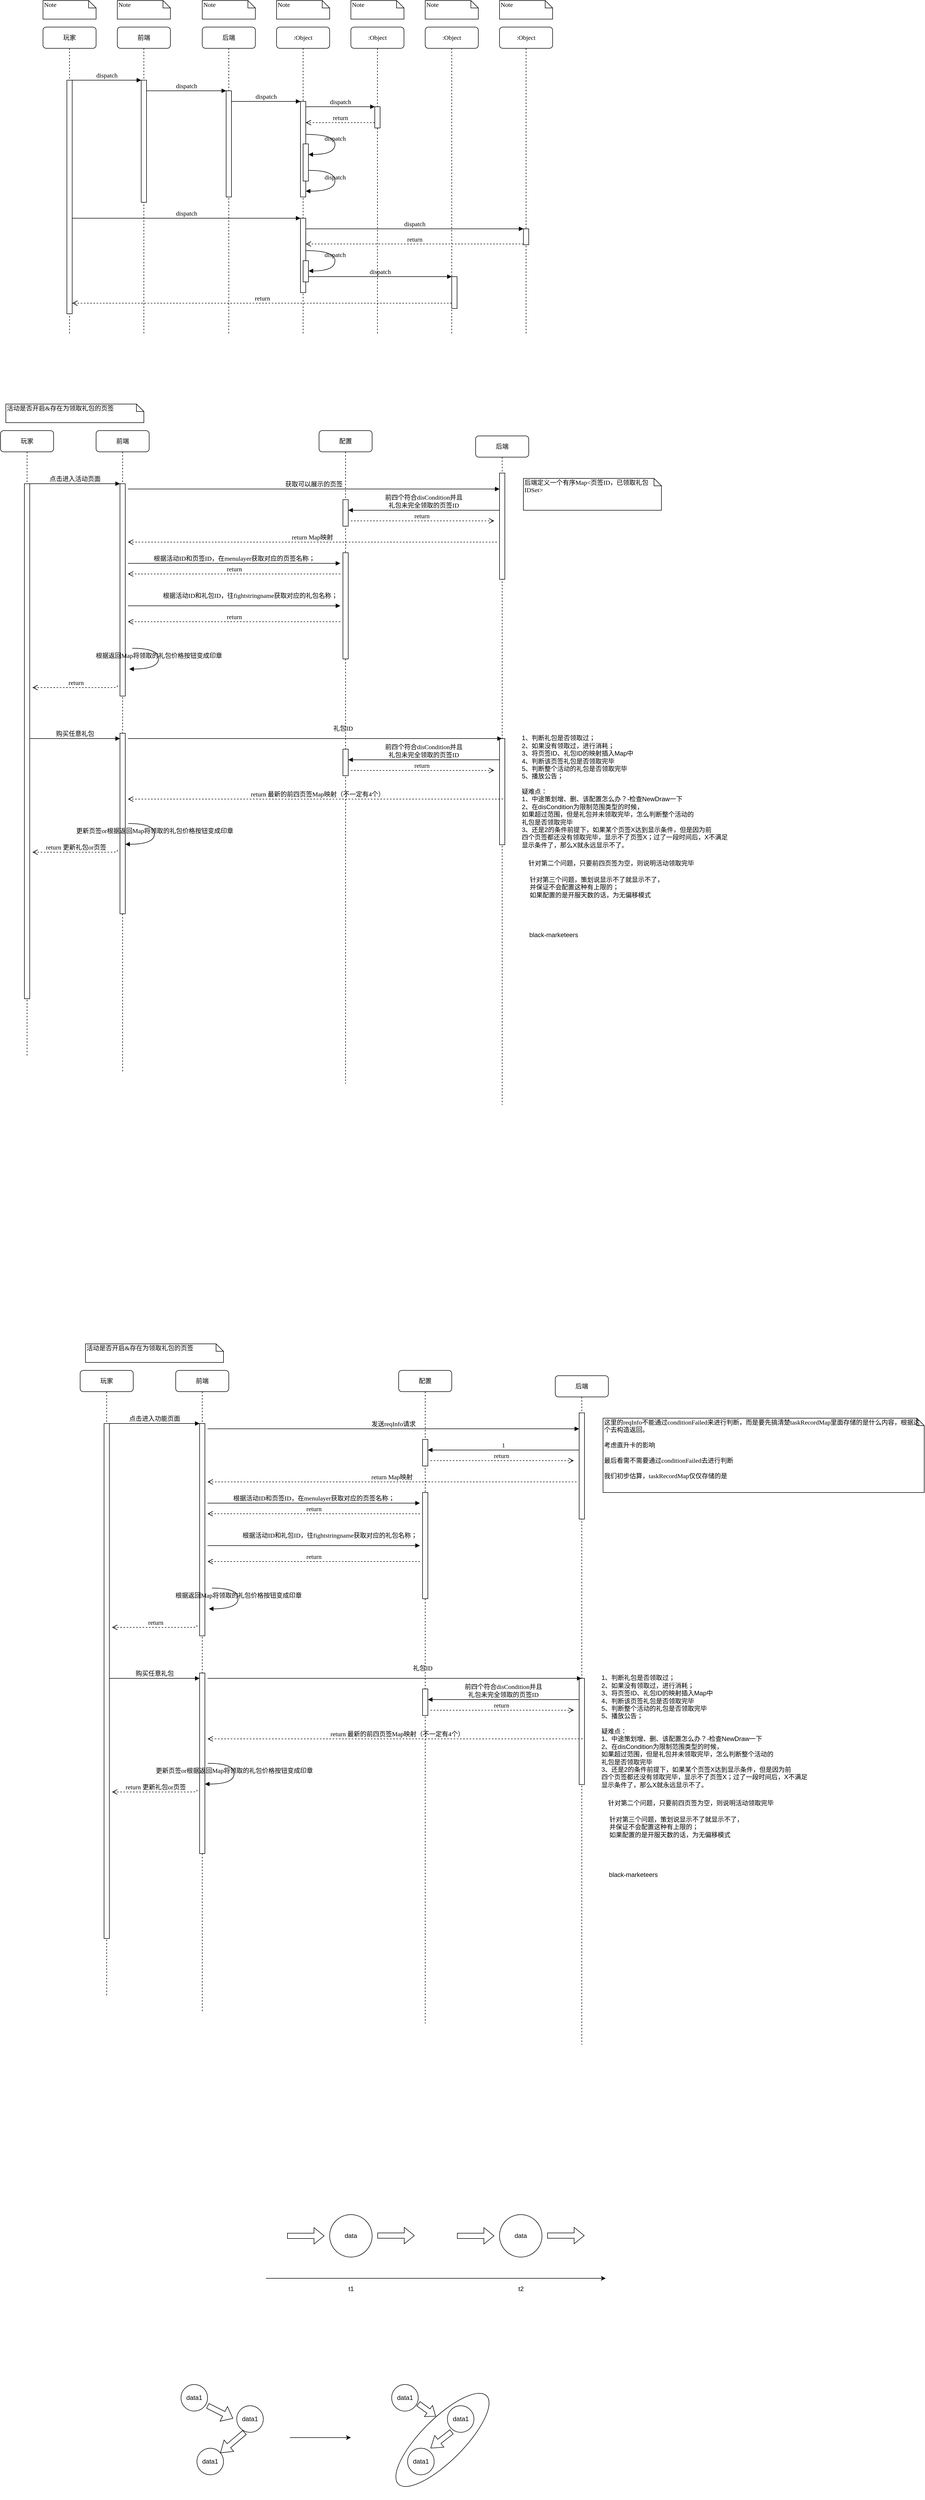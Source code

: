 <mxfile version="21.0.6" type="github">
  <diagram name="Page-1" id="13e1069c-82ec-6db2-03f1-153e76fe0fe0">
    <mxGraphModel dx="1434" dy="764" grid="1" gridSize="10" guides="1" tooltips="1" connect="1" arrows="1" fold="1" page="1" pageScale="1" pageWidth="1100" pageHeight="850" background="none" math="0" shadow="0">
      <root>
        <mxCell id="0" />
        <mxCell id="1" parent="0" />
        <mxCell id="7baba1c4bc27f4b0-2" value="前端" style="shape=umlLifeline;perimeter=lifelinePerimeter;whiteSpace=wrap;html=1;container=1;collapsible=0;recursiveResize=0;outlineConnect=0;rounded=1;shadow=0;comic=0;labelBackgroundColor=none;strokeWidth=1;fontFamily=Verdana;fontSize=12;align=center;" parent="1" vertex="1">
          <mxGeometry x="240" y="80" width="100" height="580" as="geometry" />
        </mxCell>
        <mxCell id="7baba1c4bc27f4b0-10" value="" style="html=1;points=[];perimeter=orthogonalPerimeter;rounded=0;shadow=0;comic=0;labelBackgroundColor=none;strokeWidth=1;fontFamily=Verdana;fontSize=12;align=center;" parent="7baba1c4bc27f4b0-2" vertex="1">
          <mxGeometry x="45" y="100" width="10" height="230" as="geometry" />
        </mxCell>
        <mxCell id="7baba1c4bc27f4b0-3" value="后端" style="shape=umlLifeline;perimeter=lifelinePerimeter;whiteSpace=wrap;html=1;container=1;collapsible=0;recursiveResize=0;outlineConnect=0;rounded=1;shadow=0;comic=0;labelBackgroundColor=none;strokeWidth=1;fontFamily=Verdana;fontSize=12;align=center;" parent="1" vertex="1">
          <mxGeometry x="400" y="80" width="100" height="580" as="geometry" />
        </mxCell>
        <mxCell id="7baba1c4bc27f4b0-13" value="" style="html=1;points=[];perimeter=orthogonalPerimeter;rounded=0;shadow=0;comic=0;labelBackgroundColor=none;strokeWidth=1;fontFamily=Verdana;fontSize=12;align=center;" parent="7baba1c4bc27f4b0-3" vertex="1">
          <mxGeometry x="45" y="120" width="10" height="200" as="geometry" />
        </mxCell>
        <mxCell id="7baba1c4bc27f4b0-4" value=":Object" style="shape=umlLifeline;perimeter=lifelinePerimeter;whiteSpace=wrap;html=1;container=1;collapsible=0;recursiveResize=0;outlineConnect=0;rounded=1;shadow=0;comic=0;labelBackgroundColor=none;strokeWidth=1;fontFamily=Verdana;fontSize=12;align=center;" parent="1" vertex="1">
          <mxGeometry x="540" y="80" width="100" height="580" as="geometry" />
        </mxCell>
        <mxCell id="7baba1c4bc27f4b0-5" value=":Object" style="shape=umlLifeline;perimeter=lifelinePerimeter;whiteSpace=wrap;html=1;container=1;collapsible=0;recursiveResize=0;outlineConnect=0;rounded=1;shadow=0;comic=0;labelBackgroundColor=none;strokeWidth=1;fontFamily=Verdana;fontSize=12;align=center;" parent="1" vertex="1">
          <mxGeometry x="680" y="80" width="100" height="580" as="geometry" />
        </mxCell>
        <mxCell id="7baba1c4bc27f4b0-6" value=":Object" style="shape=umlLifeline;perimeter=lifelinePerimeter;whiteSpace=wrap;html=1;container=1;collapsible=0;recursiveResize=0;outlineConnect=0;rounded=1;shadow=0;comic=0;labelBackgroundColor=none;strokeWidth=1;fontFamily=Verdana;fontSize=12;align=center;" parent="1" vertex="1">
          <mxGeometry x="820" y="80" width="100" height="580" as="geometry" />
        </mxCell>
        <mxCell id="7baba1c4bc27f4b0-7" value=":Object" style="shape=umlLifeline;perimeter=lifelinePerimeter;whiteSpace=wrap;html=1;container=1;collapsible=0;recursiveResize=0;outlineConnect=0;rounded=1;shadow=0;comic=0;labelBackgroundColor=none;strokeWidth=1;fontFamily=Verdana;fontSize=12;align=center;" parent="1" vertex="1">
          <mxGeometry x="960" y="80" width="100" height="580" as="geometry" />
        </mxCell>
        <mxCell id="7baba1c4bc27f4b0-8" value="玩家" style="shape=umlLifeline;perimeter=lifelinePerimeter;whiteSpace=wrap;html=1;container=1;collapsible=0;recursiveResize=0;outlineConnect=0;rounded=1;shadow=0;comic=0;labelBackgroundColor=none;strokeWidth=1;fontFamily=Verdana;fontSize=12;align=center;" parent="1" vertex="1">
          <mxGeometry x="100" y="80" width="100" height="580" as="geometry" />
        </mxCell>
        <mxCell id="7baba1c4bc27f4b0-9" value="" style="html=1;points=[];perimeter=orthogonalPerimeter;rounded=0;shadow=0;comic=0;labelBackgroundColor=none;strokeWidth=1;fontFamily=Verdana;fontSize=12;align=center;" parent="7baba1c4bc27f4b0-8" vertex="1">
          <mxGeometry x="45" y="100" width="10" height="440" as="geometry" />
        </mxCell>
        <mxCell id="7baba1c4bc27f4b0-16" value="" style="html=1;points=[];perimeter=orthogonalPerimeter;rounded=0;shadow=0;comic=0;labelBackgroundColor=none;strokeWidth=1;fontFamily=Verdana;fontSize=12;align=center;" parent="1" vertex="1">
          <mxGeometry x="585" y="220" width="10" height="180" as="geometry" />
        </mxCell>
        <mxCell id="7baba1c4bc27f4b0-17" value="dispatch" style="html=1;verticalAlign=bottom;endArrow=block;labelBackgroundColor=none;fontFamily=Verdana;fontSize=12;edgeStyle=elbowEdgeStyle;elbow=vertical;" parent="1" source="7baba1c4bc27f4b0-13" target="7baba1c4bc27f4b0-16" edge="1">
          <mxGeometry relative="1" as="geometry">
            <mxPoint x="510" y="220" as="sourcePoint" />
            <Array as="points">
              <mxPoint x="460" y="220" />
            </Array>
          </mxGeometry>
        </mxCell>
        <mxCell id="7baba1c4bc27f4b0-19" value="" style="html=1;points=[];perimeter=orthogonalPerimeter;rounded=0;shadow=0;comic=0;labelBackgroundColor=none;strokeWidth=1;fontFamily=Verdana;fontSize=12;align=center;" parent="1" vertex="1">
          <mxGeometry x="725" y="230" width="10" height="40" as="geometry" />
        </mxCell>
        <mxCell id="7baba1c4bc27f4b0-20" value="dispatch" style="html=1;verticalAlign=bottom;endArrow=block;entryX=0;entryY=0;labelBackgroundColor=none;fontFamily=Verdana;fontSize=12;edgeStyle=elbowEdgeStyle;elbow=vertical;" parent="1" source="7baba1c4bc27f4b0-16" target="7baba1c4bc27f4b0-19" edge="1">
          <mxGeometry relative="1" as="geometry">
            <mxPoint x="650" y="230" as="sourcePoint" />
          </mxGeometry>
        </mxCell>
        <mxCell id="7baba1c4bc27f4b0-21" value="return" style="html=1;verticalAlign=bottom;endArrow=open;dashed=1;endSize=8;labelBackgroundColor=none;fontFamily=Verdana;fontSize=12;edgeStyle=elbowEdgeStyle;elbow=vertical;" parent="1" source="7baba1c4bc27f4b0-19" target="7baba1c4bc27f4b0-16" edge="1">
          <mxGeometry relative="1" as="geometry">
            <mxPoint x="650" y="306" as="targetPoint" />
            <Array as="points">
              <mxPoint x="670" y="260" />
              <mxPoint x="700" y="260" />
            </Array>
          </mxGeometry>
        </mxCell>
        <mxCell id="7baba1c4bc27f4b0-22" value="" style="html=1;points=[];perimeter=orthogonalPerimeter;rounded=0;shadow=0;comic=0;labelBackgroundColor=none;strokeWidth=1;fontFamily=Verdana;fontSize=12;align=center;" parent="1" vertex="1">
          <mxGeometry x="585" y="440" width="10" height="140" as="geometry" />
        </mxCell>
        <mxCell id="7baba1c4bc27f4b0-23" value="dispatch" style="html=1;verticalAlign=bottom;endArrow=block;entryX=0;entryY=0;labelBackgroundColor=none;fontFamily=Verdana;fontSize=12;" parent="1" source="7baba1c4bc27f4b0-9" target="7baba1c4bc27f4b0-22" edge="1">
          <mxGeometry relative="1" as="geometry">
            <mxPoint x="510" y="420" as="sourcePoint" />
          </mxGeometry>
        </mxCell>
        <mxCell id="7baba1c4bc27f4b0-25" value="" style="html=1;points=[];perimeter=orthogonalPerimeter;rounded=0;shadow=0;comic=0;labelBackgroundColor=none;strokeColor=#000000;strokeWidth=1;fillColor=#FFFFFF;fontFamily=Verdana;fontSize=12;fontColor=#000000;align=center;" parent="1" vertex="1">
          <mxGeometry x="1005" y="460" width="10" height="30" as="geometry" />
        </mxCell>
        <mxCell id="7baba1c4bc27f4b0-26" value="dispatch" style="html=1;verticalAlign=bottom;endArrow=block;entryX=0;entryY=0;labelBackgroundColor=none;fontFamily=Verdana;fontSize=12;" parent="1" source="7baba1c4bc27f4b0-22" target="7baba1c4bc27f4b0-25" edge="1">
          <mxGeometry relative="1" as="geometry">
            <mxPoint x="930" y="340" as="sourcePoint" />
          </mxGeometry>
        </mxCell>
        <mxCell id="7baba1c4bc27f4b0-27" value="return" style="html=1;verticalAlign=bottom;endArrow=open;dashed=1;endSize=8;exitX=0;exitY=0.95;labelBackgroundColor=none;fontFamily=Verdana;fontSize=12;" parent="1" source="7baba1c4bc27f4b0-25" target="7baba1c4bc27f4b0-22" edge="1">
          <mxGeometry relative="1" as="geometry">
            <mxPoint x="930" y="416" as="targetPoint" />
          </mxGeometry>
        </mxCell>
        <mxCell id="7baba1c4bc27f4b0-28" value="" style="html=1;points=[];perimeter=orthogonalPerimeter;rounded=0;shadow=0;comic=0;labelBackgroundColor=none;strokeWidth=1;fontFamily=Verdana;fontSize=12;align=center;" parent="1" vertex="1">
          <mxGeometry x="870" y="550" width="10" height="60" as="geometry" />
        </mxCell>
        <mxCell id="7baba1c4bc27f4b0-29" value="dispatch" style="html=1;verticalAlign=bottom;endArrow=block;entryX=0;entryY=0;labelBackgroundColor=none;fontFamily=Verdana;fontSize=12;edgeStyle=elbowEdgeStyle;elbow=vertical;" parent="1" source="7baba1c4bc27f4b0-37" target="7baba1c4bc27f4b0-28" edge="1">
          <mxGeometry relative="1" as="geometry">
            <mxPoint x="800" y="550" as="sourcePoint" />
          </mxGeometry>
        </mxCell>
        <mxCell id="7baba1c4bc27f4b0-30" value="return" style="html=1;verticalAlign=bottom;endArrow=open;dashed=1;endSize=8;labelBackgroundColor=none;fontFamily=Verdana;fontSize=12;edgeStyle=elbowEdgeStyle;elbow=vertical;" parent="1" source="7baba1c4bc27f4b0-28" target="7baba1c4bc27f4b0-9" edge="1">
          <mxGeometry relative="1" as="geometry">
            <mxPoint x="800" y="626" as="targetPoint" />
            <Array as="points">
              <mxPoint x="570" y="600" />
            </Array>
          </mxGeometry>
        </mxCell>
        <mxCell id="7baba1c4bc27f4b0-11" value="dispatch" style="html=1;verticalAlign=bottom;endArrow=block;entryX=0;entryY=0;labelBackgroundColor=none;fontFamily=Verdana;fontSize=12;edgeStyle=elbowEdgeStyle;elbow=vertical;" parent="1" source="7baba1c4bc27f4b0-9" target="7baba1c4bc27f4b0-10" edge="1">
          <mxGeometry relative="1" as="geometry">
            <mxPoint x="220" y="190" as="sourcePoint" />
          </mxGeometry>
        </mxCell>
        <mxCell id="7baba1c4bc27f4b0-14" value="dispatch" style="html=1;verticalAlign=bottom;endArrow=block;entryX=0;entryY=0;labelBackgroundColor=none;fontFamily=Verdana;fontSize=12;edgeStyle=elbowEdgeStyle;elbow=vertical;" parent="1" source="7baba1c4bc27f4b0-10" target="7baba1c4bc27f4b0-13" edge="1">
          <mxGeometry relative="1" as="geometry">
            <mxPoint x="370" y="200" as="sourcePoint" />
          </mxGeometry>
        </mxCell>
        <mxCell id="7baba1c4bc27f4b0-34" value="" style="html=1;points=[];perimeter=orthogonalPerimeter;rounded=0;shadow=0;comic=0;labelBackgroundColor=none;strokeWidth=1;fontFamily=Verdana;fontSize=12;align=center;" parent="1" vertex="1">
          <mxGeometry x="590" y="300" width="10" height="70" as="geometry" />
        </mxCell>
        <mxCell id="7baba1c4bc27f4b0-35" value="dispatch" style="html=1;verticalAlign=bottom;endArrow=block;labelBackgroundColor=none;fontFamily=Verdana;fontSize=12;elbow=vertical;edgeStyle=orthogonalEdgeStyle;curved=1;entryX=1;entryY=0.286;entryPerimeter=0;exitX=1.038;exitY=0.345;exitPerimeter=0;" parent="1" source="7baba1c4bc27f4b0-16" target="7baba1c4bc27f4b0-34" edge="1">
          <mxGeometry relative="1" as="geometry">
            <mxPoint x="465" y="230" as="sourcePoint" />
            <mxPoint x="595" y="230" as="targetPoint" />
            <Array as="points">
              <mxPoint x="650" y="282" />
              <mxPoint x="650" y="320" />
            </Array>
          </mxGeometry>
        </mxCell>
        <mxCell id="7baba1c4bc27f4b0-36" value="dispatch" style="html=1;verticalAlign=bottom;endArrow=block;labelBackgroundColor=none;fontFamily=Verdana;fontSize=12;elbow=vertical;edgeStyle=orthogonalEdgeStyle;curved=1;exitX=1.066;exitY=0.713;exitPerimeter=0;" parent="1" source="7baba1c4bc27f4b0-34" edge="1">
          <mxGeometry relative="1" as="geometry">
            <mxPoint x="610.333" y="350" as="sourcePoint" />
            <mxPoint x="595" y="389" as="targetPoint" />
            <Array as="points">
              <mxPoint x="650" y="350" />
              <mxPoint x="650" y="389" />
            </Array>
          </mxGeometry>
        </mxCell>
        <mxCell id="7baba1c4bc27f4b0-37" value="" style="html=1;points=[];perimeter=orthogonalPerimeter;rounded=0;shadow=0;comic=0;labelBackgroundColor=none;strokeWidth=1;fontFamily=Verdana;fontSize=12;align=center;" parent="1" vertex="1">
          <mxGeometry x="590" y="520" width="10" height="40" as="geometry" />
        </mxCell>
        <mxCell id="7baba1c4bc27f4b0-39" value="dispatch" style="html=1;verticalAlign=bottom;endArrow=block;labelBackgroundColor=none;fontFamily=Verdana;fontSize=12;elbow=vertical;edgeStyle=orthogonalEdgeStyle;curved=1;entryX=1;entryY=0.286;entryPerimeter=0;exitX=1.038;exitY=0.345;exitPerimeter=0;" parent="1" edge="1">
          <mxGeometry relative="1" as="geometry">
            <mxPoint x="595.333" y="501" as="sourcePoint" />
            <mxPoint x="600.333" y="539.333" as="targetPoint" />
            <Array as="points">
              <mxPoint x="650" y="501" />
              <mxPoint x="650" y="539" />
            </Array>
          </mxGeometry>
        </mxCell>
        <mxCell id="7baba1c4bc27f4b0-40" value="Note" style="shape=note;whiteSpace=wrap;html=1;size=14;verticalAlign=top;align=left;spacingTop=-6;rounded=0;shadow=0;comic=0;labelBackgroundColor=none;strokeWidth=1;fontFamily=Verdana;fontSize=12" parent="1" vertex="1">
          <mxGeometry x="100" y="30" width="100" height="35" as="geometry" />
        </mxCell>
        <mxCell id="7baba1c4bc27f4b0-41" value="Note" style="shape=note;whiteSpace=wrap;html=1;size=14;verticalAlign=top;align=left;spacingTop=-6;rounded=0;shadow=0;comic=0;labelBackgroundColor=none;strokeWidth=1;fontFamily=Verdana;fontSize=12" parent="1" vertex="1">
          <mxGeometry x="240" y="30" width="100" height="35" as="geometry" />
        </mxCell>
        <mxCell id="7baba1c4bc27f4b0-42" value="Note" style="shape=note;whiteSpace=wrap;html=1;size=14;verticalAlign=top;align=left;spacingTop=-6;rounded=0;shadow=0;comic=0;labelBackgroundColor=none;strokeWidth=1;fontFamily=Verdana;fontSize=12" parent="1" vertex="1">
          <mxGeometry x="400" y="30" width="100" height="35" as="geometry" />
        </mxCell>
        <mxCell id="7baba1c4bc27f4b0-43" value="Note" style="shape=note;whiteSpace=wrap;html=1;size=14;verticalAlign=top;align=left;spacingTop=-6;rounded=0;shadow=0;comic=0;labelBackgroundColor=none;strokeWidth=1;fontFamily=Verdana;fontSize=12" parent="1" vertex="1">
          <mxGeometry x="540" y="30" width="100" height="35" as="geometry" />
        </mxCell>
        <mxCell id="7baba1c4bc27f4b0-44" value="Note" style="shape=note;whiteSpace=wrap;html=1;size=14;verticalAlign=top;align=left;spacingTop=-6;rounded=0;shadow=0;comic=0;labelBackgroundColor=none;strokeWidth=1;fontFamily=Verdana;fontSize=12" parent="1" vertex="1">
          <mxGeometry x="680" y="30" width="100" height="35" as="geometry" />
        </mxCell>
        <mxCell id="7baba1c4bc27f4b0-45" value="Note" style="shape=note;whiteSpace=wrap;html=1;size=14;verticalAlign=top;align=left;spacingTop=-6;rounded=0;shadow=0;comic=0;labelBackgroundColor=none;strokeWidth=1;fontFamily=Verdana;fontSize=12" parent="1" vertex="1">
          <mxGeometry x="820" y="30" width="100" height="35" as="geometry" />
        </mxCell>
        <mxCell id="7baba1c4bc27f4b0-46" value="Note" style="shape=note;whiteSpace=wrap;html=1;size=14;verticalAlign=top;align=left;spacingTop=-6;rounded=0;shadow=0;comic=0;labelBackgroundColor=none;strokeWidth=1;fontFamily=Verdana;fontSize=12" parent="1" vertex="1">
          <mxGeometry x="960" y="30" width="100" height="35" as="geometry" />
        </mxCell>
        <mxCell id="AIsaKvMPGWrzaPVtFiuC-1" value="前端" style="shape=umlLifeline;perimeter=lifelinePerimeter;whiteSpace=wrap;html=1;container=1;collapsible=0;recursiveResize=0;outlineConnect=0;rounded=1;shadow=0;comic=0;labelBackgroundColor=none;strokeWidth=1;fontFamily=Verdana;fontSize=12;align=center;" parent="1" vertex="1">
          <mxGeometry x="200" y="840" width="100" height="1210" as="geometry" />
        </mxCell>
        <mxCell id="AIsaKvMPGWrzaPVtFiuC-2" value="" style="html=1;points=[];perimeter=orthogonalPerimeter;rounded=0;shadow=0;comic=0;labelBackgroundColor=none;strokeWidth=1;fontFamily=Verdana;fontSize=12;align=center;" parent="AIsaKvMPGWrzaPVtFiuC-1" vertex="1">
          <mxGeometry x="45" y="100" width="10" height="400" as="geometry" />
        </mxCell>
        <mxCell id="AIsaKvMPGWrzaPVtFiuC-52" value="根据返回Map将领取的礼包价格按钮变成印章" style="html=1;verticalAlign=bottom;endArrow=block;labelBackgroundColor=none;fontFamily=Verdana;fontSize=12;elbow=vertical;edgeStyle=orthogonalEdgeStyle;curved=1;exitX=1.066;exitY=0.713;exitPerimeter=0;" parent="AIsaKvMPGWrzaPVtFiuC-1" edge="1">
          <mxGeometry x="0.004" relative="1" as="geometry">
            <mxPoint x="68.16" y="410.01" as="sourcePoint" />
            <mxPoint x="62.5" y="449.1" as="targetPoint" />
            <Array as="points">
              <mxPoint x="117.5" y="410.1" />
              <mxPoint x="117.5" y="449.1" />
            </Array>
            <mxPoint as="offset" />
          </mxGeometry>
        </mxCell>
        <mxCell id="AIsaKvMPGWrzaPVtFiuC-55" value="" style="html=1;points=[];perimeter=orthogonalPerimeter;rounded=0;shadow=0;comic=0;labelBackgroundColor=none;strokeWidth=1;fontFamily=Verdana;fontSize=12;align=center;" parent="AIsaKvMPGWrzaPVtFiuC-1" vertex="1">
          <mxGeometry x="45" y="570" width="10" height="340" as="geometry" />
        </mxCell>
        <mxCell id="AIsaKvMPGWrzaPVtFiuC-54" value="购买任意礼包" style="html=1;verticalAlign=bottom;endArrow=block;entryX=0;entryY=0;labelBackgroundColor=none;fontFamily=Verdana;fontSize=12;edgeStyle=elbowEdgeStyle;elbow=vertical;" parent="AIsaKvMPGWrzaPVtFiuC-1" edge="1">
          <mxGeometry relative="1" as="geometry">
            <mxPoint x="-125" y="580" as="sourcePoint" />
            <mxPoint x="45" y="580.0" as="targetPoint" />
          </mxGeometry>
        </mxCell>
        <mxCell id="AIsaKvMPGWrzaPVtFiuC-61" value="更新页签or根据返回Map将领取的礼包价格按钮变成印章" style="html=1;verticalAlign=bottom;endArrow=block;labelBackgroundColor=none;fontFamily=Verdana;fontSize=12;elbow=vertical;edgeStyle=orthogonalEdgeStyle;curved=1;exitX=1.066;exitY=0.713;exitPerimeter=0;" parent="AIsaKvMPGWrzaPVtFiuC-1" edge="1">
          <mxGeometry x="0.004" relative="1" as="geometry">
            <mxPoint x="60.66" y="740.01" as="sourcePoint" />
            <mxPoint x="55" y="779.1" as="targetPoint" />
            <Array as="points">
              <mxPoint x="110" y="740.1" />
              <mxPoint x="110" y="779.1" />
            </Array>
            <mxPoint as="offset" />
          </mxGeometry>
        </mxCell>
        <mxCell id="AIsaKvMPGWrzaPVtFiuC-62" value="return 更新礼包or页签" style="html=1;verticalAlign=bottom;endArrow=open;dashed=1;endSize=8;labelBackgroundColor=none;fontFamily=Verdana;fontSize=12;edgeStyle=elbowEdgeStyle;elbow=vertical;" parent="AIsaKvMPGWrzaPVtFiuC-1" edge="1">
          <mxGeometry relative="1" as="geometry">
            <mxPoint x="-120" y="794" as="targetPoint" />
            <Array as="points">
              <mxPoint x="275" y="794" />
            </Array>
            <mxPoint x="40" y="790" as="sourcePoint" />
          </mxGeometry>
        </mxCell>
        <mxCell id="AIsaKvMPGWrzaPVtFiuC-3" value="后端" style="shape=umlLifeline;perimeter=lifelinePerimeter;whiteSpace=wrap;html=1;container=1;collapsible=0;recursiveResize=0;outlineConnect=0;rounded=1;shadow=0;comic=0;labelBackgroundColor=none;strokeWidth=1;fontFamily=Verdana;fontSize=12;align=center;" parent="1" vertex="1">
          <mxGeometry x="915" y="850" width="100" height="1260" as="geometry" />
        </mxCell>
        <mxCell id="AIsaKvMPGWrzaPVtFiuC-4" value="" style="html=1;points=[];perimeter=orthogonalPerimeter;rounded=0;shadow=0;comic=0;labelBackgroundColor=none;strokeWidth=1;fontFamily=Verdana;fontSize=12;align=center;" parent="AIsaKvMPGWrzaPVtFiuC-3" vertex="1">
          <mxGeometry x="45" y="70" width="10" height="200" as="geometry" />
        </mxCell>
        <mxCell id="AIsaKvMPGWrzaPVtFiuC-56" value="" style="html=1;points=[];perimeter=orthogonalPerimeter;rounded=0;shadow=0;comic=0;labelBackgroundColor=none;strokeWidth=1;fontFamily=Verdana;fontSize=12;align=center;" parent="AIsaKvMPGWrzaPVtFiuC-3" vertex="1">
          <mxGeometry x="45" y="570" width="10" height="200" as="geometry" />
        </mxCell>
        <mxCell id="AIsaKvMPGWrzaPVtFiuC-9" value="玩家" style="shape=umlLifeline;perimeter=lifelinePerimeter;whiteSpace=wrap;html=1;container=1;collapsible=0;recursiveResize=0;outlineConnect=0;rounded=1;shadow=0;comic=0;labelBackgroundColor=none;strokeWidth=1;fontFamily=Verdana;fontSize=12;align=center;" parent="1" vertex="1">
          <mxGeometry x="20" y="840" width="100" height="1180" as="geometry" />
        </mxCell>
        <mxCell id="AIsaKvMPGWrzaPVtFiuC-10" value="" style="html=1;points=[];perimeter=orthogonalPerimeter;rounded=0;shadow=0;comic=0;labelBackgroundColor=none;strokeWidth=1;fontFamily=Verdana;fontSize=12;align=center;" parent="AIsaKvMPGWrzaPVtFiuC-9" vertex="1">
          <mxGeometry x="45" y="100" width="10" height="970" as="geometry" />
        </mxCell>
        <mxCell id="AIsaKvMPGWrzaPVtFiuC-24" value="点击进入活动页面" style="html=1;verticalAlign=bottom;endArrow=block;entryX=0;entryY=0;labelBackgroundColor=none;fontFamily=Verdana;fontSize=12;edgeStyle=elbowEdgeStyle;elbow=vertical;" parent="1" source="AIsaKvMPGWrzaPVtFiuC-10" target="AIsaKvMPGWrzaPVtFiuC-2" edge="1">
          <mxGeometry relative="1" as="geometry">
            <mxPoint x="230" y="960" as="sourcePoint" />
          </mxGeometry>
        </mxCell>
        <mxCell id="AIsaKvMPGWrzaPVtFiuC-31" value="后端定义一个有序Map&amp;lt;页签ID，已领取礼包IDSet&amp;gt;" style="shape=note;whiteSpace=wrap;html=1;size=14;verticalAlign=top;align=left;spacingTop=-6;rounded=0;shadow=0;comic=0;labelBackgroundColor=none;strokeWidth=1;fontFamily=Verdana;fontSize=12" parent="1" vertex="1">
          <mxGeometry x="1005" y="930" width="260" height="60" as="geometry" />
        </mxCell>
        <mxCell id="AIsaKvMPGWrzaPVtFiuC-32" value="配置" style="shape=umlLifeline;perimeter=lifelinePerimeter;whiteSpace=wrap;html=1;container=1;collapsible=0;recursiveResize=0;outlineConnect=0;rounded=1;shadow=0;comic=0;labelBackgroundColor=none;strokeWidth=1;fontFamily=Verdana;fontSize=12;align=center;" parent="1" vertex="1">
          <mxGeometry x="620" y="840" width="100" height="1230" as="geometry" />
        </mxCell>
        <mxCell id="AIsaKvMPGWrzaPVtFiuC-33" value="" style="html=1;points=[];perimeter=orthogonalPerimeter;rounded=0;shadow=0;comic=0;labelBackgroundColor=none;strokeWidth=1;fontFamily=Verdana;fontSize=12;align=center;" parent="AIsaKvMPGWrzaPVtFiuC-32" vertex="1">
          <mxGeometry x="45" y="230" width="10" height="200" as="geometry" />
        </mxCell>
        <mxCell id="AIsaKvMPGWrzaPVtFiuC-65" value="" style="html=1;points=[];perimeter=orthogonalPerimeter;rounded=0;shadow=0;comic=0;labelBackgroundColor=none;strokeWidth=1;fontFamily=Verdana;fontSize=12;align=center;" parent="AIsaKvMPGWrzaPVtFiuC-32" vertex="1">
          <mxGeometry x="45" y="130" width="10" height="50" as="geometry" />
        </mxCell>
        <mxCell id="AIsaKvMPGWrzaPVtFiuC-69" value="" style="html=1;points=[];perimeter=orthogonalPerimeter;rounded=0;shadow=0;comic=0;labelBackgroundColor=none;strokeWidth=1;fontFamily=Verdana;fontSize=12;align=center;" parent="AIsaKvMPGWrzaPVtFiuC-32" vertex="1">
          <mxGeometry x="45" y="600" width="10" height="50" as="geometry" />
        </mxCell>
        <mxCell id="AIsaKvMPGWrzaPVtFiuC-43" value="获取可以展示的页签" style="html=1;verticalAlign=bottom;endArrow=block;labelBackgroundColor=none;fontFamily=Verdana;fontSize=12;edgeStyle=elbowEdgeStyle;elbow=vertical;" parent="1" edge="1">
          <mxGeometry relative="1" as="geometry">
            <mxPoint x="260" y="950" as="sourcePoint" />
            <mxPoint x="960" y="950" as="targetPoint" />
          </mxGeometry>
        </mxCell>
        <mxCell id="AIsaKvMPGWrzaPVtFiuC-44" value="活动是否开启&amp;amp;存在为领取礼包的页签" style="shape=note;whiteSpace=wrap;html=1;size=14;verticalAlign=top;align=left;spacingTop=-6;rounded=0;shadow=0;comic=0;labelBackgroundColor=none;strokeWidth=1;fontFamily=Verdana;fontSize=12" parent="1" vertex="1">
          <mxGeometry x="30" y="790" width="260" height="35" as="geometry" />
        </mxCell>
        <mxCell id="AIsaKvMPGWrzaPVtFiuC-47" value="根据活动ID和页签ID，在menulayer获取对应的页签名称；" style="html=1;verticalAlign=bottom;endArrow=block;labelBackgroundColor=none;fontFamily=Verdana;fontSize=12;edgeStyle=elbowEdgeStyle;elbow=vertical;" parent="1" edge="1">
          <mxGeometry relative="1" as="geometry">
            <mxPoint x="260" y="1090" as="sourcePoint" />
            <mxPoint x="660" y="1090" as="targetPoint" />
            <mxPoint as="offset" />
          </mxGeometry>
        </mxCell>
        <mxCell id="AIsaKvMPGWrzaPVtFiuC-48" value="return" style="html=1;verticalAlign=bottom;endArrow=open;dashed=1;endSize=8;labelBackgroundColor=none;fontFamily=Verdana;fontSize=12;edgeStyle=elbowEdgeStyle;elbow=vertical;" parent="1" edge="1">
          <mxGeometry relative="1" as="geometry">
            <mxPoint x="260" y="1110" as="targetPoint" />
            <Array as="points">
              <mxPoint x="655" y="1110" />
            </Array>
            <mxPoint x="660" y="1110" as="sourcePoint" />
          </mxGeometry>
        </mxCell>
        <mxCell id="AIsaKvMPGWrzaPVtFiuC-50" value="根据活动ID和礼包ID，往fightstringname获取对应的礼包名称；" style="html=1;verticalAlign=bottom;endArrow=block;labelBackgroundColor=none;fontFamily=Verdana;fontSize=12;edgeStyle=elbowEdgeStyle;elbow=vertical;" parent="1" edge="1">
          <mxGeometry x="0.15" y="10" relative="1" as="geometry">
            <mxPoint x="260" y="1170" as="sourcePoint" />
            <mxPoint x="660" y="1170" as="targetPoint" />
            <mxPoint as="offset" />
          </mxGeometry>
        </mxCell>
        <mxCell id="AIsaKvMPGWrzaPVtFiuC-51" value="return" style="html=1;verticalAlign=bottom;endArrow=open;dashed=1;endSize=8;labelBackgroundColor=none;fontFamily=Verdana;fontSize=12;edgeStyle=elbowEdgeStyle;elbow=vertical;" parent="1" edge="1">
          <mxGeometry relative="1" as="geometry">
            <mxPoint x="260" y="1200" as="targetPoint" />
            <Array as="points">
              <mxPoint x="655" y="1200" />
            </Array>
            <mxPoint x="660" y="1200" as="sourcePoint" />
          </mxGeometry>
        </mxCell>
        <mxCell id="AIsaKvMPGWrzaPVtFiuC-53" value="return" style="html=1;verticalAlign=bottom;endArrow=open;dashed=1;endSize=8;labelBackgroundColor=none;fontFamily=Verdana;fontSize=12;edgeStyle=elbowEdgeStyle;elbow=vertical;" parent="1" edge="1">
          <mxGeometry relative="1" as="geometry">
            <mxPoint x="80" y="1324" as="targetPoint" />
            <Array as="points">
              <mxPoint x="475" y="1324" />
            </Array>
            <mxPoint x="240" y="1320" as="sourcePoint" />
          </mxGeometry>
        </mxCell>
        <mxCell id="AIsaKvMPGWrzaPVtFiuC-57" value="礼包ID" style="html=1;verticalAlign=bottom;endArrow=block;labelBackgroundColor=none;fontFamily=Verdana;fontSize=12;edgeStyle=elbowEdgeStyle;elbow=vertical;" parent="1" target="AIsaKvMPGWrzaPVtFiuC-3" edge="1">
          <mxGeometry x="0.15" y="10" relative="1" as="geometry">
            <mxPoint x="260" y="1420" as="sourcePoint" />
            <mxPoint x="660" y="1420" as="targetPoint" />
            <mxPoint as="offset" />
          </mxGeometry>
        </mxCell>
        <mxCell id="AIsaKvMPGWrzaPVtFiuC-59" value="1、判断礼包是否领取过；&lt;br&gt;&lt;div style=&quot;&quot;&gt;&lt;span style=&quot;background-color: initial;&quot;&gt;2、如果没有领取过，进行消耗；&lt;/span&gt;&lt;/div&gt;&lt;div style=&quot;&quot;&gt;&lt;span style=&quot;background-color: initial;&quot;&gt;3、将页签ID、礼包ID的映射插入Map中&lt;/span&gt;&lt;/div&gt;&lt;div style=&quot;&quot;&gt;&lt;span style=&quot;background-color: initial;&quot;&gt;4、判断该页签礼包是否领取完毕&lt;/span&gt;&lt;/div&gt;&lt;div style=&quot;&quot;&gt;&lt;span style=&quot;background-color: initial;&quot;&gt;5、判断整个活动的礼包是否领取完毕&lt;/span&gt;&lt;/div&gt;&lt;div style=&quot;&quot;&gt;&lt;span style=&quot;background-color: initial;&quot;&gt;5、播放公告；&lt;/span&gt;&lt;/div&gt;" style="text;html=1;align=left;verticalAlign=middle;resizable=0;points=[];autosize=1;strokeColor=none;fillColor=none;" parent="1" vertex="1">
          <mxGeometry x="1000" y="1405" width="230" height="100" as="geometry" />
        </mxCell>
        <mxCell id="AIsaKvMPGWrzaPVtFiuC-64" value="疑难点：&lt;br&gt;1、中途策划增、删、该配置怎么办？-检查NewDraw一下&lt;br&gt;2、在disCondition为限制范围类型的时候，&lt;br&gt;如果超过范围，但是礼包并未领取完毕，怎么判断整个活动的&lt;br&gt;礼包是否领取完毕&lt;br&gt;3、还是2的条件前提下，如果某个页签X达到显示条件，但是因为前&lt;br&gt;四个页签都还没有领取完毕，显示不了页签X；过了一段时间后，X不满足&lt;br&gt;显示条件了，那么X就永远显示不了。" style="text;html=1;align=left;verticalAlign=middle;resizable=0;points=[];autosize=1;strokeColor=none;fillColor=none;" parent="1" vertex="1">
          <mxGeometry x="1000" y="1505" width="410" height="130" as="geometry" />
        </mxCell>
        <mxCell id="AIsaKvMPGWrzaPVtFiuC-46" value="return Map映射" style="html=1;verticalAlign=bottom;endArrow=open;dashed=1;endSize=8;labelBackgroundColor=none;fontFamily=Verdana;fontSize=12;edgeStyle=elbowEdgeStyle;elbow=vertical;" parent="1" edge="1">
          <mxGeometry x="0.001" relative="1" as="geometry">
            <mxPoint x="260" y="1050" as="targetPoint" />
            <Array as="points">
              <mxPoint x="655" y="1050" />
            </Array>
            <mxPoint x="955" y="1050" as="sourcePoint" />
            <mxPoint as="offset" />
          </mxGeometry>
        </mxCell>
        <mxCell id="AIsaKvMPGWrzaPVtFiuC-67" value="return&amp;nbsp;" style="html=1;verticalAlign=bottom;endArrow=open;dashed=1;endSize=8;labelBackgroundColor=none;fontFamily=Verdana;fontSize=12;edgeStyle=elbowEdgeStyle;elbow=vertical;" parent="1" edge="1">
          <mxGeometry x="0.001" relative="1" as="geometry">
            <mxPoint x="950" y="1010" as="targetPoint" />
            <Array as="points">
              <mxPoint x="790" y="1010" />
              <mxPoint x="745" y="1010" />
            </Array>
            <mxPoint x="680" y="1010" as="sourcePoint" />
            <mxPoint as="offset" />
          </mxGeometry>
        </mxCell>
        <mxCell id="AIsaKvMPGWrzaPVtFiuC-68" value="前四个符合disCondition并且&lt;br&gt;礼包未完全领取的页签ID" style="html=1;verticalAlign=bottom;endArrow=block;labelBackgroundColor=none;fontFamily=Verdana;fontSize=12;edgeStyle=elbowEdgeStyle;elbow=vertical;" parent="1" edge="1">
          <mxGeometry x="0.004" relative="1" as="geometry">
            <mxPoint x="960" y="990" as="sourcePoint" />
            <mxPoint x="675" y="990" as="targetPoint" />
            <Array as="points">
              <mxPoint x="675.07" y="990" />
            </Array>
            <mxPoint as="offset" />
          </mxGeometry>
        </mxCell>
        <mxCell id="AIsaKvMPGWrzaPVtFiuC-60" value="return 最新的前四页签Map映射（不一定有4个）" style="html=1;verticalAlign=bottom;endArrow=open;dashed=1;endSize=8;labelBackgroundColor=none;fontFamily=Verdana;fontSize=12;edgeStyle=elbowEdgeStyle;elbow=vertical;" parent="1" edge="1">
          <mxGeometry relative="1" as="geometry">
            <mxPoint x="260" y="1534" as="targetPoint" />
            <Array as="points">
              <mxPoint x="1205" y="1534" />
            </Array>
            <mxPoint x="970" y="1530" as="sourcePoint" />
          </mxGeometry>
        </mxCell>
        <mxCell id="AIsaKvMPGWrzaPVtFiuC-70" value="return&amp;nbsp;" style="html=1;verticalAlign=bottom;endArrow=open;dashed=1;endSize=8;labelBackgroundColor=none;fontFamily=Verdana;fontSize=12;edgeStyle=elbowEdgeStyle;elbow=vertical;" parent="1" edge="1">
          <mxGeometry x="0.001" relative="1" as="geometry">
            <mxPoint x="950" y="1480" as="targetPoint" />
            <Array as="points">
              <mxPoint x="790" y="1480" />
              <mxPoint x="745" y="1480" />
            </Array>
            <mxPoint x="680" y="1480" as="sourcePoint" />
            <mxPoint as="offset" />
          </mxGeometry>
        </mxCell>
        <mxCell id="AIsaKvMPGWrzaPVtFiuC-71" value="前四个符合disCondition并且&lt;br&gt;礼包未完全领取的页签ID" style="html=1;verticalAlign=bottom;endArrow=block;labelBackgroundColor=none;fontFamily=Verdana;fontSize=12;edgeStyle=elbowEdgeStyle;elbow=vertical;" parent="1" edge="1">
          <mxGeometry x="0.004" relative="1" as="geometry">
            <mxPoint x="960" y="1460" as="sourcePoint" />
            <mxPoint x="675" y="1460" as="targetPoint" />
            <Array as="points">
              <mxPoint x="675.07" y="1460" />
            </Array>
            <mxPoint as="offset" />
          </mxGeometry>
        </mxCell>
        <mxCell id="AIsaKvMPGWrzaPVtFiuC-72" value="针对第二个问题，只要前四页签为空，则说明活动领取完毕" style="text;html=1;align=center;verticalAlign=middle;resizable=0;points=[];autosize=1;strokeColor=none;fillColor=none;" parent="1" vertex="1">
          <mxGeometry x="1000" y="1640" width="340" height="30" as="geometry" />
        </mxCell>
        <mxCell id="AIsaKvMPGWrzaPVtFiuC-73" value="针对第三个问题，策划说显示不了就显示不了，&lt;br&gt;并保证不会配置这种有上限的；&lt;br&gt;如果配置的是开服天数的话，为无偏移模式" style="text;html=1;align=left;verticalAlign=middle;resizable=0;points=[];autosize=1;strokeColor=none;fillColor=none;" parent="1" vertex="1">
          <mxGeometry x="1015" y="1670" width="280" height="60" as="geometry" />
        </mxCell>
        <mxCell id="AIsaKvMPGWrzaPVtFiuC-74" value="&amp;nbsp;black-marketeers" style="text;html=1;align=center;verticalAlign=middle;resizable=0;points=[];autosize=1;strokeColor=none;fillColor=none;" parent="1" vertex="1">
          <mxGeometry x="1000" y="1775" width="120" height="30" as="geometry" />
        </mxCell>
        <mxCell id="91X5R--ChuRU9in8zY7s-1" value="前端" style="shape=umlLifeline;perimeter=lifelinePerimeter;whiteSpace=wrap;html=1;container=1;collapsible=0;recursiveResize=0;outlineConnect=0;rounded=1;shadow=0;comic=0;labelBackgroundColor=none;strokeWidth=1;fontFamily=Verdana;fontSize=12;align=center;" parent="1" vertex="1">
          <mxGeometry x="350" y="2610" width="100" height="1210" as="geometry" />
        </mxCell>
        <mxCell id="91X5R--ChuRU9in8zY7s-2" value="" style="html=1;points=[];perimeter=orthogonalPerimeter;rounded=0;shadow=0;comic=0;labelBackgroundColor=none;strokeWidth=1;fontFamily=Verdana;fontSize=12;align=center;" parent="91X5R--ChuRU9in8zY7s-1" vertex="1">
          <mxGeometry x="45" y="100" width="10" height="400" as="geometry" />
        </mxCell>
        <mxCell id="91X5R--ChuRU9in8zY7s-3" value="根据返回Map将领取的礼包价格按钮变成印章" style="html=1;verticalAlign=bottom;endArrow=block;labelBackgroundColor=none;fontFamily=Verdana;fontSize=12;elbow=vertical;edgeStyle=orthogonalEdgeStyle;curved=1;exitX=1.066;exitY=0.713;exitPerimeter=0;" parent="91X5R--ChuRU9in8zY7s-1" edge="1">
          <mxGeometry x="0.004" relative="1" as="geometry">
            <mxPoint x="68.16" y="410.01" as="sourcePoint" />
            <mxPoint x="62.5" y="449.1" as="targetPoint" />
            <Array as="points">
              <mxPoint x="117.5" y="410.1" />
              <mxPoint x="117.5" y="449.1" />
            </Array>
            <mxPoint as="offset" />
          </mxGeometry>
        </mxCell>
        <mxCell id="91X5R--ChuRU9in8zY7s-4" value="" style="html=1;points=[];perimeter=orthogonalPerimeter;rounded=0;shadow=0;comic=0;labelBackgroundColor=none;strokeWidth=1;fontFamily=Verdana;fontSize=12;align=center;" parent="91X5R--ChuRU9in8zY7s-1" vertex="1">
          <mxGeometry x="45" y="570" width="10" height="340" as="geometry" />
        </mxCell>
        <mxCell id="91X5R--ChuRU9in8zY7s-5" value="购买任意礼包" style="html=1;verticalAlign=bottom;endArrow=block;entryX=0;entryY=0;labelBackgroundColor=none;fontFamily=Verdana;fontSize=12;edgeStyle=elbowEdgeStyle;elbow=vertical;" parent="91X5R--ChuRU9in8zY7s-1" edge="1">
          <mxGeometry relative="1" as="geometry">
            <mxPoint x="-125" y="580" as="sourcePoint" />
            <mxPoint x="45" y="580.0" as="targetPoint" />
          </mxGeometry>
        </mxCell>
        <mxCell id="91X5R--ChuRU9in8zY7s-6" value="更新页签or根据返回Map将领取的礼包价格按钮变成印章" style="html=1;verticalAlign=bottom;endArrow=block;labelBackgroundColor=none;fontFamily=Verdana;fontSize=12;elbow=vertical;edgeStyle=orthogonalEdgeStyle;curved=1;exitX=1.066;exitY=0.713;exitPerimeter=0;" parent="91X5R--ChuRU9in8zY7s-1" edge="1">
          <mxGeometry x="0.004" relative="1" as="geometry">
            <mxPoint x="60.66" y="740.01" as="sourcePoint" />
            <mxPoint x="55" y="779.1" as="targetPoint" />
            <Array as="points">
              <mxPoint x="110" y="740.1" />
              <mxPoint x="110" y="779.1" />
            </Array>
            <mxPoint as="offset" />
          </mxGeometry>
        </mxCell>
        <mxCell id="91X5R--ChuRU9in8zY7s-7" value="return 更新礼包or页签" style="html=1;verticalAlign=bottom;endArrow=open;dashed=1;endSize=8;labelBackgroundColor=none;fontFamily=Verdana;fontSize=12;edgeStyle=elbowEdgeStyle;elbow=vertical;" parent="91X5R--ChuRU9in8zY7s-1" edge="1">
          <mxGeometry relative="1" as="geometry">
            <mxPoint x="-120" y="794" as="targetPoint" />
            <Array as="points">
              <mxPoint x="275" y="794" />
            </Array>
            <mxPoint x="40" y="790" as="sourcePoint" />
          </mxGeometry>
        </mxCell>
        <mxCell id="91X5R--ChuRU9in8zY7s-8" value="后端" style="shape=umlLifeline;perimeter=lifelinePerimeter;whiteSpace=wrap;html=1;container=1;collapsible=0;recursiveResize=0;outlineConnect=0;rounded=1;shadow=0;comic=0;labelBackgroundColor=none;strokeWidth=1;fontFamily=Verdana;fontSize=12;align=center;" parent="1" vertex="1">
          <mxGeometry x="1065" y="2620" width="100" height="1260" as="geometry" />
        </mxCell>
        <mxCell id="91X5R--ChuRU9in8zY7s-9" value="" style="html=1;points=[];perimeter=orthogonalPerimeter;rounded=0;shadow=0;comic=0;labelBackgroundColor=none;strokeWidth=1;fontFamily=Verdana;fontSize=12;align=center;" parent="91X5R--ChuRU9in8zY7s-8" vertex="1">
          <mxGeometry x="45" y="70" width="10" height="200" as="geometry" />
        </mxCell>
        <mxCell id="91X5R--ChuRU9in8zY7s-10" value="" style="html=1;points=[];perimeter=orthogonalPerimeter;rounded=0;shadow=0;comic=0;labelBackgroundColor=none;strokeWidth=1;fontFamily=Verdana;fontSize=12;align=center;" parent="91X5R--ChuRU9in8zY7s-8" vertex="1">
          <mxGeometry x="45" y="570" width="10" height="200" as="geometry" />
        </mxCell>
        <mxCell id="91X5R--ChuRU9in8zY7s-11" value="玩家" style="shape=umlLifeline;perimeter=lifelinePerimeter;whiteSpace=wrap;html=1;container=1;collapsible=0;recursiveResize=0;outlineConnect=0;rounded=1;shadow=0;comic=0;labelBackgroundColor=none;strokeWidth=1;fontFamily=Verdana;fontSize=12;align=center;" parent="1" vertex="1">
          <mxGeometry x="170" y="2610" width="100" height="1180" as="geometry" />
        </mxCell>
        <mxCell id="91X5R--ChuRU9in8zY7s-12" value="" style="html=1;points=[];perimeter=orthogonalPerimeter;rounded=0;shadow=0;comic=0;labelBackgroundColor=none;strokeWidth=1;fontFamily=Verdana;fontSize=12;align=center;" parent="91X5R--ChuRU9in8zY7s-11" vertex="1">
          <mxGeometry x="45" y="100" width="10" height="970" as="geometry" />
        </mxCell>
        <mxCell id="91X5R--ChuRU9in8zY7s-13" value="点击进入功能页面" style="html=1;verticalAlign=bottom;endArrow=block;entryX=0;entryY=0;labelBackgroundColor=none;fontFamily=Verdana;fontSize=12;edgeStyle=elbowEdgeStyle;elbow=vertical;" parent="1" source="91X5R--ChuRU9in8zY7s-12" target="91X5R--ChuRU9in8zY7s-2" edge="1">
          <mxGeometry relative="1" as="geometry">
            <mxPoint x="380" y="2730" as="sourcePoint" />
          </mxGeometry>
        </mxCell>
        <mxCell id="91X5R--ChuRU9in8zY7s-14" value="这里的reqInfo不能通过conditionFailed来进行判断，而是要先搞清楚taskRecordMap里面存储的是什么内容，根据这个去构造返回。&lt;br&gt;&lt;br&gt;考虑直升卡的影响&lt;br&gt;&lt;br&gt;最后看需不需要通过conditionFailed去进行判断&lt;br&gt;&lt;br&gt;我们初步估算，taskRecordMap仅仅存储的是" style="shape=note;whiteSpace=wrap;html=1;size=14;verticalAlign=top;align=left;spacingTop=-6;rounded=0;shadow=0;comic=0;labelBackgroundColor=none;strokeWidth=1;fontFamily=Verdana;fontSize=12" parent="1" vertex="1">
          <mxGeometry x="1155" y="2700" width="605" height="140" as="geometry" />
        </mxCell>
        <mxCell id="91X5R--ChuRU9in8zY7s-15" value="配置" style="shape=umlLifeline;perimeter=lifelinePerimeter;whiteSpace=wrap;html=1;container=1;collapsible=0;recursiveResize=0;outlineConnect=0;rounded=1;shadow=0;comic=0;labelBackgroundColor=none;strokeWidth=1;fontFamily=Verdana;fontSize=12;align=center;" parent="1" vertex="1">
          <mxGeometry x="770" y="2610" width="100" height="1230" as="geometry" />
        </mxCell>
        <mxCell id="91X5R--ChuRU9in8zY7s-16" value="" style="html=1;points=[];perimeter=orthogonalPerimeter;rounded=0;shadow=0;comic=0;labelBackgroundColor=none;strokeWidth=1;fontFamily=Verdana;fontSize=12;align=center;" parent="91X5R--ChuRU9in8zY7s-15" vertex="1">
          <mxGeometry x="45" y="230" width="10" height="200" as="geometry" />
        </mxCell>
        <mxCell id="91X5R--ChuRU9in8zY7s-17" value="" style="html=1;points=[];perimeter=orthogonalPerimeter;rounded=0;shadow=0;comic=0;labelBackgroundColor=none;strokeWidth=1;fontFamily=Verdana;fontSize=12;align=center;" parent="91X5R--ChuRU9in8zY7s-15" vertex="1">
          <mxGeometry x="45" y="130" width="10" height="50" as="geometry" />
        </mxCell>
        <mxCell id="91X5R--ChuRU9in8zY7s-18" value="" style="html=1;points=[];perimeter=orthogonalPerimeter;rounded=0;shadow=0;comic=0;labelBackgroundColor=none;strokeWidth=1;fontFamily=Verdana;fontSize=12;align=center;" parent="91X5R--ChuRU9in8zY7s-15" vertex="1">
          <mxGeometry x="45" y="600" width="10" height="50" as="geometry" />
        </mxCell>
        <mxCell id="91X5R--ChuRU9in8zY7s-19" value="发送reqInfo请求" style="html=1;verticalAlign=bottom;endArrow=block;labelBackgroundColor=none;fontFamily=Verdana;fontSize=12;edgeStyle=elbowEdgeStyle;elbow=vertical;" parent="1" edge="1">
          <mxGeometry relative="1" as="geometry">
            <mxPoint x="410" y="2720" as="sourcePoint" />
            <mxPoint x="1110" y="2720" as="targetPoint" />
          </mxGeometry>
        </mxCell>
        <mxCell id="91X5R--ChuRU9in8zY7s-20" value="活动是否开启&amp;amp;存在为领取礼包的页签" style="shape=note;whiteSpace=wrap;html=1;size=14;verticalAlign=top;align=left;spacingTop=-6;rounded=0;shadow=0;comic=0;labelBackgroundColor=none;strokeWidth=1;fontFamily=Verdana;fontSize=12" parent="1" vertex="1">
          <mxGeometry x="180" y="2560" width="260" height="35" as="geometry" />
        </mxCell>
        <mxCell id="91X5R--ChuRU9in8zY7s-21" value="根据活动ID和页签ID，在menulayer获取对应的页签名称；" style="html=1;verticalAlign=bottom;endArrow=block;labelBackgroundColor=none;fontFamily=Verdana;fontSize=12;edgeStyle=elbowEdgeStyle;elbow=vertical;" parent="1" edge="1">
          <mxGeometry relative="1" as="geometry">
            <mxPoint x="410" y="2860" as="sourcePoint" />
            <mxPoint x="810" y="2860" as="targetPoint" />
            <mxPoint as="offset" />
          </mxGeometry>
        </mxCell>
        <mxCell id="91X5R--ChuRU9in8zY7s-22" value="return" style="html=1;verticalAlign=bottom;endArrow=open;dashed=1;endSize=8;labelBackgroundColor=none;fontFamily=Verdana;fontSize=12;edgeStyle=elbowEdgeStyle;elbow=vertical;" parent="1" edge="1">
          <mxGeometry relative="1" as="geometry">
            <mxPoint x="410" y="2880" as="targetPoint" />
            <Array as="points">
              <mxPoint x="805" y="2880" />
            </Array>
            <mxPoint x="810" y="2880" as="sourcePoint" />
          </mxGeometry>
        </mxCell>
        <mxCell id="91X5R--ChuRU9in8zY7s-23" value="根据活动ID和礼包ID，往fightstringname获取对应的礼包名称；" style="html=1;verticalAlign=bottom;endArrow=block;labelBackgroundColor=none;fontFamily=Verdana;fontSize=12;edgeStyle=elbowEdgeStyle;elbow=vertical;" parent="1" edge="1">
          <mxGeometry x="0.15" y="10" relative="1" as="geometry">
            <mxPoint x="410" y="2940" as="sourcePoint" />
            <mxPoint x="810" y="2940" as="targetPoint" />
            <mxPoint as="offset" />
          </mxGeometry>
        </mxCell>
        <mxCell id="91X5R--ChuRU9in8zY7s-24" value="return" style="html=1;verticalAlign=bottom;endArrow=open;dashed=1;endSize=8;labelBackgroundColor=none;fontFamily=Verdana;fontSize=12;edgeStyle=elbowEdgeStyle;elbow=vertical;" parent="1" edge="1">
          <mxGeometry relative="1" as="geometry">
            <mxPoint x="410" y="2970" as="targetPoint" />
            <Array as="points">
              <mxPoint x="805" y="2970" />
            </Array>
            <mxPoint x="810" y="2970" as="sourcePoint" />
          </mxGeometry>
        </mxCell>
        <mxCell id="91X5R--ChuRU9in8zY7s-25" value="return" style="html=1;verticalAlign=bottom;endArrow=open;dashed=1;endSize=8;labelBackgroundColor=none;fontFamily=Verdana;fontSize=12;edgeStyle=elbowEdgeStyle;elbow=vertical;" parent="1" edge="1">
          <mxGeometry relative="1" as="geometry">
            <mxPoint x="230" y="3094" as="targetPoint" />
            <Array as="points">
              <mxPoint x="625" y="3094" />
            </Array>
            <mxPoint x="390" y="3090" as="sourcePoint" />
          </mxGeometry>
        </mxCell>
        <mxCell id="91X5R--ChuRU9in8zY7s-26" value="礼包ID" style="html=1;verticalAlign=bottom;endArrow=block;labelBackgroundColor=none;fontFamily=Verdana;fontSize=12;edgeStyle=elbowEdgeStyle;elbow=vertical;" parent="1" target="91X5R--ChuRU9in8zY7s-8" edge="1">
          <mxGeometry x="0.15" y="10" relative="1" as="geometry">
            <mxPoint x="410" y="3190" as="sourcePoint" />
            <mxPoint x="810" y="3190" as="targetPoint" />
            <mxPoint as="offset" />
          </mxGeometry>
        </mxCell>
        <mxCell id="91X5R--ChuRU9in8zY7s-27" value="1、判断礼包是否领取过；&lt;br&gt;&lt;div style=&quot;&quot;&gt;&lt;span style=&quot;background-color: initial;&quot;&gt;2、如果没有领取过，进行消耗；&lt;/span&gt;&lt;/div&gt;&lt;div style=&quot;&quot;&gt;&lt;span style=&quot;background-color: initial;&quot;&gt;3、将页签ID、礼包ID的映射插入Map中&lt;/span&gt;&lt;/div&gt;&lt;div style=&quot;&quot;&gt;&lt;span style=&quot;background-color: initial;&quot;&gt;4、判断该页签礼包是否领取完毕&lt;/span&gt;&lt;/div&gt;&lt;div style=&quot;&quot;&gt;&lt;span style=&quot;background-color: initial;&quot;&gt;5、判断整个活动的礼包是否领取完毕&lt;/span&gt;&lt;/div&gt;&lt;div style=&quot;&quot;&gt;&lt;span style=&quot;background-color: initial;&quot;&gt;5、播放公告；&lt;/span&gt;&lt;/div&gt;" style="text;html=1;align=left;verticalAlign=middle;resizable=0;points=[];autosize=1;strokeColor=none;fillColor=none;" parent="1" vertex="1">
          <mxGeometry x="1150" y="3175" width="230" height="100" as="geometry" />
        </mxCell>
        <mxCell id="91X5R--ChuRU9in8zY7s-28" value="疑难点：&lt;br&gt;1、中途策划增、删、该配置怎么办？-检查NewDraw一下&lt;br&gt;2、在disCondition为限制范围类型的时候，&lt;br&gt;如果超过范围，但是礼包并未领取完毕，怎么判断整个活动的&lt;br&gt;礼包是否领取完毕&lt;br&gt;3、还是2的条件前提下，如果某个页签X达到显示条件，但是因为前&lt;br&gt;四个页签都还没有领取完毕，显示不了页签X；过了一段时间后，X不满足&lt;br&gt;显示条件了，那么X就永远显示不了。" style="text;html=1;align=left;verticalAlign=middle;resizable=0;points=[];autosize=1;strokeColor=none;fillColor=none;" parent="1" vertex="1">
          <mxGeometry x="1150" y="3275" width="410" height="130" as="geometry" />
        </mxCell>
        <mxCell id="91X5R--ChuRU9in8zY7s-29" value="return Map映射" style="html=1;verticalAlign=bottom;endArrow=open;dashed=1;endSize=8;labelBackgroundColor=none;fontFamily=Verdana;fontSize=12;edgeStyle=elbowEdgeStyle;elbow=vertical;" parent="1" edge="1">
          <mxGeometry x="0.001" relative="1" as="geometry">
            <mxPoint x="410" y="2820" as="targetPoint" />
            <Array as="points">
              <mxPoint x="805" y="2820" />
            </Array>
            <mxPoint x="1105" y="2820" as="sourcePoint" />
            <mxPoint as="offset" />
          </mxGeometry>
        </mxCell>
        <mxCell id="91X5R--ChuRU9in8zY7s-30" value="return&amp;nbsp;" style="html=1;verticalAlign=bottom;endArrow=open;dashed=1;endSize=8;labelBackgroundColor=none;fontFamily=Verdana;fontSize=12;edgeStyle=elbowEdgeStyle;elbow=vertical;" parent="1" edge="1">
          <mxGeometry x="0.001" relative="1" as="geometry">
            <mxPoint x="1100" y="2780" as="targetPoint" />
            <Array as="points">
              <mxPoint x="940" y="2780" />
              <mxPoint x="895" y="2780" />
            </Array>
            <mxPoint x="830" y="2780" as="sourcePoint" />
            <mxPoint as="offset" />
          </mxGeometry>
        </mxCell>
        <mxCell id="91X5R--ChuRU9in8zY7s-31" value="1" style="html=1;verticalAlign=bottom;endArrow=block;labelBackgroundColor=none;fontFamily=Verdana;fontSize=12;edgeStyle=elbowEdgeStyle;elbow=vertical;" parent="1" edge="1">
          <mxGeometry x="0.004" relative="1" as="geometry">
            <mxPoint x="1110" y="2760" as="sourcePoint" />
            <mxPoint x="825" y="2760" as="targetPoint" />
            <Array as="points">
              <mxPoint x="825.07" y="2760" />
            </Array>
            <mxPoint as="offset" />
          </mxGeometry>
        </mxCell>
        <mxCell id="91X5R--ChuRU9in8zY7s-32" value="return 最新的前四页签Map映射（不一定有4个）" style="html=1;verticalAlign=bottom;endArrow=open;dashed=1;endSize=8;labelBackgroundColor=none;fontFamily=Verdana;fontSize=12;edgeStyle=elbowEdgeStyle;elbow=vertical;" parent="1" edge="1">
          <mxGeometry relative="1" as="geometry">
            <mxPoint x="410" y="3304" as="targetPoint" />
            <Array as="points">
              <mxPoint x="1355" y="3304" />
            </Array>
            <mxPoint x="1120" y="3300" as="sourcePoint" />
          </mxGeometry>
        </mxCell>
        <mxCell id="91X5R--ChuRU9in8zY7s-33" value="return&amp;nbsp;" style="html=1;verticalAlign=bottom;endArrow=open;dashed=1;endSize=8;labelBackgroundColor=none;fontFamily=Verdana;fontSize=12;edgeStyle=elbowEdgeStyle;elbow=vertical;" parent="1" edge="1">
          <mxGeometry x="0.001" relative="1" as="geometry">
            <mxPoint x="1100" y="3250" as="targetPoint" />
            <Array as="points">
              <mxPoint x="940" y="3250" />
              <mxPoint x="895" y="3250" />
            </Array>
            <mxPoint x="830" y="3250" as="sourcePoint" />
            <mxPoint as="offset" />
          </mxGeometry>
        </mxCell>
        <mxCell id="91X5R--ChuRU9in8zY7s-34" value="前四个符合disCondition并且&lt;br&gt;礼包未完全领取的页签ID" style="html=1;verticalAlign=bottom;endArrow=block;labelBackgroundColor=none;fontFamily=Verdana;fontSize=12;edgeStyle=elbowEdgeStyle;elbow=vertical;" parent="1" edge="1">
          <mxGeometry x="0.004" relative="1" as="geometry">
            <mxPoint x="1110" y="3230" as="sourcePoint" />
            <mxPoint x="825" y="3230" as="targetPoint" />
            <Array as="points">
              <mxPoint x="825.07" y="3230" />
            </Array>
            <mxPoint as="offset" />
          </mxGeometry>
        </mxCell>
        <mxCell id="91X5R--ChuRU9in8zY7s-35" value="针对第二个问题，只要前四页签为空，则说明活动领取完毕" style="text;html=1;align=center;verticalAlign=middle;resizable=0;points=[];autosize=1;strokeColor=none;fillColor=none;" parent="1" vertex="1">
          <mxGeometry x="1150" y="3410" width="340" height="30" as="geometry" />
        </mxCell>
        <mxCell id="91X5R--ChuRU9in8zY7s-36" value="针对第三个问题，策划说显示不了就显示不了，&lt;br&gt;并保证不会配置这种有上限的；&lt;br&gt;如果配置的是开服天数的话，为无偏移模式" style="text;html=1;align=left;verticalAlign=middle;resizable=0;points=[];autosize=1;strokeColor=none;fillColor=none;" parent="1" vertex="1">
          <mxGeometry x="1165" y="3440" width="280" height="60" as="geometry" />
        </mxCell>
        <mxCell id="91X5R--ChuRU9in8zY7s-37" value="&amp;nbsp;black-marketeers" style="text;html=1;align=center;verticalAlign=middle;resizable=0;points=[];autosize=1;strokeColor=none;fillColor=none;" parent="1" vertex="1">
          <mxGeometry x="1150" y="3545" width="120" height="30" as="geometry" />
        </mxCell>
        <mxCell id="pw3Muvpr6j79MPZT2I3B-4" value="" style="endArrow=classic;html=1;rounded=0;" parent="1" edge="1">
          <mxGeometry width="50" height="50" relative="1" as="geometry">
            <mxPoint x="520" y="4320" as="sourcePoint" />
            <mxPoint x="1160" y="4320" as="targetPoint" />
          </mxGeometry>
        </mxCell>
        <mxCell id="pw3Muvpr6j79MPZT2I3B-5" value="" style="group" parent="1" vertex="1" connectable="0">
          <mxGeometry x="560" y="4200" width="240" height="80" as="geometry" />
        </mxCell>
        <mxCell id="pw3Muvpr6j79MPZT2I3B-1" value="data" style="ellipse;whiteSpace=wrap;html=1;aspect=fixed;" parent="pw3Muvpr6j79MPZT2I3B-5" vertex="1">
          <mxGeometry x="80" width="80" height="80" as="geometry" />
        </mxCell>
        <mxCell id="pw3Muvpr6j79MPZT2I3B-2" value="" style="shape=flexArrow;endArrow=classic;html=1;rounded=0;" parent="pw3Muvpr6j79MPZT2I3B-5" edge="1">
          <mxGeometry width="50" height="50" relative="1" as="geometry">
            <mxPoint y="40" as="sourcePoint" />
            <mxPoint x="70" y="40" as="targetPoint" />
          </mxGeometry>
        </mxCell>
        <mxCell id="pw3Muvpr6j79MPZT2I3B-3" value="" style="shape=flexArrow;endArrow=classic;html=1;rounded=0;" parent="pw3Muvpr6j79MPZT2I3B-5" edge="1">
          <mxGeometry width="50" height="50" relative="1" as="geometry">
            <mxPoint x="170" y="39.5" as="sourcePoint" />
            <mxPoint x="240" y="39.5" as="targetPoint" />
          </mxGeometry>
        </mxCell>
        <mxCell id="pw3Muvpr6j79MPZT2I3B-6" value="t1" style="text;html=1;align=center;verticalAlign=middle;resizable=0;points=[];autosize=1;strokeColor=none;fillColor=none;" parent="1" vertex="1">
          <mxGeometry x="665" y="4325" width="30" height="30" as="geometry" />
        </mxCell>
        <mxCell id="pw3Muvpr6j79MPZT2I3B-7" value="" style="group" parent="1" vertex="1" connectable="0">
          <mxGeometry x="880" y="4200" width="240" height="80" as="geometry" />
        </mxCell>
        <mxCell id="pw3Muvpr6j79MPZT2I3B-8" value="data" style="ellipse;whiteSpace=wrap;html=1;aspect=fixed;" parent="pw3Muvpr6j79MPZT2I3B-7" vertex="1">
          <mxGeometry x="80" width="80" height="80" as="geometry" />
        </mxCell>
        <mxCell id="pw3Muvpr6j79MPZT2I3B-9" value="" style="shape=flexArrow;endArrow=classic;html=1;rounded=0;" parent="pw3Muvpr6j79MPZT2I3B-7" edge="1">
          <mxGeometry width="50" height="50" relative="1" as="geometry">
            <mxPoint y="40" as="sourcePoint" />
            <mxPoint x="70" y="40" as="targetPoint" />
          </mxGeometry>
        </mxCell>
        <mxCell id="pw3Muvpr6j79MPZT2I3B-10" value="" style="shape=flexArrow;endArrow=classic;html=1;rounded=0;" parent="pw3Muvpr6j79MPZT2I3B-7" edge="1">
          <mxGeometry width="50" height="50" relative="1" as="geometry">
            <mxPoint x="170" y="39.5" as="sourcePoint" />
            <mxPoint x="240" y="39.5" as="targetPoint" />
          </mxGeometry>
        </mxCell>
        <mxCell id="pw3Muvpr6j79MPZT2I3B-11" value="t2" style="text;html=1;align=center;verticalAlign=middle;resizable=0;points=[];autosize=1;strokeColor=none;fillColor=none;" parent="1" vertex="1">
          <mxGeometry x="985" y="4325" width="30" height="30" as="geometry" />
        </mxCell>
        <mxCell id="-S-B5UiOrlPWXrYELMPt-13" value="" style="group" vertex="1" connectable="0" parent="1">
          <mxGeometry x="360" y="4520" width="155" height="170" as="geometry" />
        </mxCell>
        <mxCell id="-S-B5UiOrlPWXrYELMPt-1" value="data1" style="ellipse;whiteSpace=wrap;html=1;aspect=fixed;" vertex="1" parent="-S-B5UiOrlPWXrYELMPt-13">
          <mxGeometry width="50" height="50" as="geometry" />
        </mxCell>
        <mxCell id="-S-B5UiOrlPWXrYELMPt-2" value="data1" style="ellipse;whiteSpace=wrap;html=1;aspect=fixed;" vertex="1" parent="-S-B5UiOrlPWXrYELMPt-13">
          <mxGeometry x="30" y="120" width="50" height="50" as="geometry" />
        </mxCell>
        <mxCell id="-S-B5UiOrlPWXrYELMPt-3" value="data1" style="ellipse;whiteSpace=wrap;html=1;aspect=fixed;" vertex="1" parent="-S-B5UiOrlPWXrYELMPt-13">
          <mxGeometry x="105" y="40" width="50" height="50" as="geometry" />
        </mxCell>
        <mxCell id="-S-B5UiOrlPWXrYELMPt-9" value="" style="shape=flexArrow;endArrow=classic;html=1;rounded=0;entryX=-0.14;entryY=0.48;entryDx=0;entryDy=0;entryPerimeter=0;" edge="1" parent="-S-B5UiOrlPWXrYELMPt-13" target="-S-B5UiOrlPWXrYELMPt-3">
          <mxGeometry width="50" height="50" relative="1" as="geometry">
            <mxPoint x="50" y="40" as="sourcePoint" />
            <mxPoint x="100" y="-10" as="targetPoint" />
          </mxGeometry>
        </mxCell>
        <mxCell id="-S-B5UiOrlPWXrYELMPt-10" value="" style="shape=flexArrow;endArrow=classic;html=1;rounded=0;endWidth=17;endSize=6.51;" edge="1" parent="-S-B5UiOrlPWXrYELMPt-13" target="-S-B5UiOrlPWXrYELMPt-2">
          <mxGeometry width="50" height="50" relative="1" as="geometry">
            <mxPoint x="120" y="90" as="sourcePoint" />
            <mxPoint x="170" y="50" as="targetPoint" />
          </mxGeometry>
        </mxCell>
        <mxCell id="-S-B5UiOrlPWXrYELMPt-14" value="" style="group" vertex="1" connectable="0" parent="1">
          <mxGeometry x="741.131" y="4512.971" width="222.739" height="222.739" as="geometry" />
        </mxCell>
        <mxCell id="-S-B5UiOrlPWXrYELMPt-5" value="" style="ellipse;whiteSpace=wrap;html=1;rotation=-45;" vertex="1" parent="-S-B5UiOrlPWXrYELMPt-14">
          <mxGeometry x="-6.131" y="71.369" width="235" height="80" as="geometry" />
        </mxCell>
        <mxCell id="-S-B5UiOrlPWXrYELMPt-6" value="data1" style="ellipse;whiteSpace=wrap;html=1;aspect=fixed;" vertex="1" parent="-S-B5UiOrlPWXrYELMPt-14">
          <mxGeometry x="15.709" y="7.029" width="50" height="50" as="geometry" />
        </mxCell>
        <mxCell id="-S-B5UiOrlPWXrYELMPt-7" value="data1" style="ellipse;whiteSpace=wrap;html=1;aspect=fixed;" vertex="1" parent="-S-B5UiOrlPWXrYELMPt-14">
          <mxGeometry x="45.709" y="127.029" width="50" height="50" as="geometry" />
        </mxCell>
        <mxCell id="-S-B5UiOrlPWXrYELMPt-8" value="data1" style="ellipse;whiteSpace=wrap;html=1;aspect=fixed;" vertex="1" parent="-S-B5UiOrlPWXrYELMPt-14">
          <mxGeometry x="120.709" y="47.029" width="50" height="50" as="geometry" />
        </mxCell>
        <mxCell id="-S-B5UiOrlPWXrYELMPt-11" value="" style="shape=flexArrow;endArrow=classic;html=1;rounded=0;endWidth=15;endSize=5.2;" edge="1" parent="-S-B5UiOrlPWXrYELMPt-14">
          <mxGeometry width="50" height="50" relative="1" as="geometry">
            <mxPoint x="65.709" y="43.029" as="sourcePoint" />
            <mxPoint x="98.869" y="67.029" as="targetPoint" />
          </mxGeometry>
        </mxCell>
        <mxCell id="-S-B5UiOrlPWXrYELMPt-12" value="" style="shape=flexArrow;endArrow=classic;html=1;rounded=0;endWidth=17;endSize=6.51;" edge="1" parent="-S-B5UiOrlPWXrYELMPt-14">
          <mxGeometry width="50" height="50" relative="1" as="geometry">
            <mxPoint x="128.869" y="95.869" as="sourcePoint" />
            <mxPoint x="88.869" y="127.029" as="targetPoint" />
          </mxGeometry>
        </mxCell>
        <mxCell id="-S-B5UiOrlPWXrYELMPt-16" value="" style="endArrow=classic;html=1;rounded=0;" edge="1" parent="1">
          <mxGeometry width="50" height="50" relative="1" as="geometry">
            <mxPoint x="565" y="4620" as="sourcePoint" />
            <mxPoint x="680" y="4620" as="targetPoint" />
          </mxGeometry>
        </mxCell>
      </root>
    </mxGraphModel>
  </diagram>
</mxfile>
